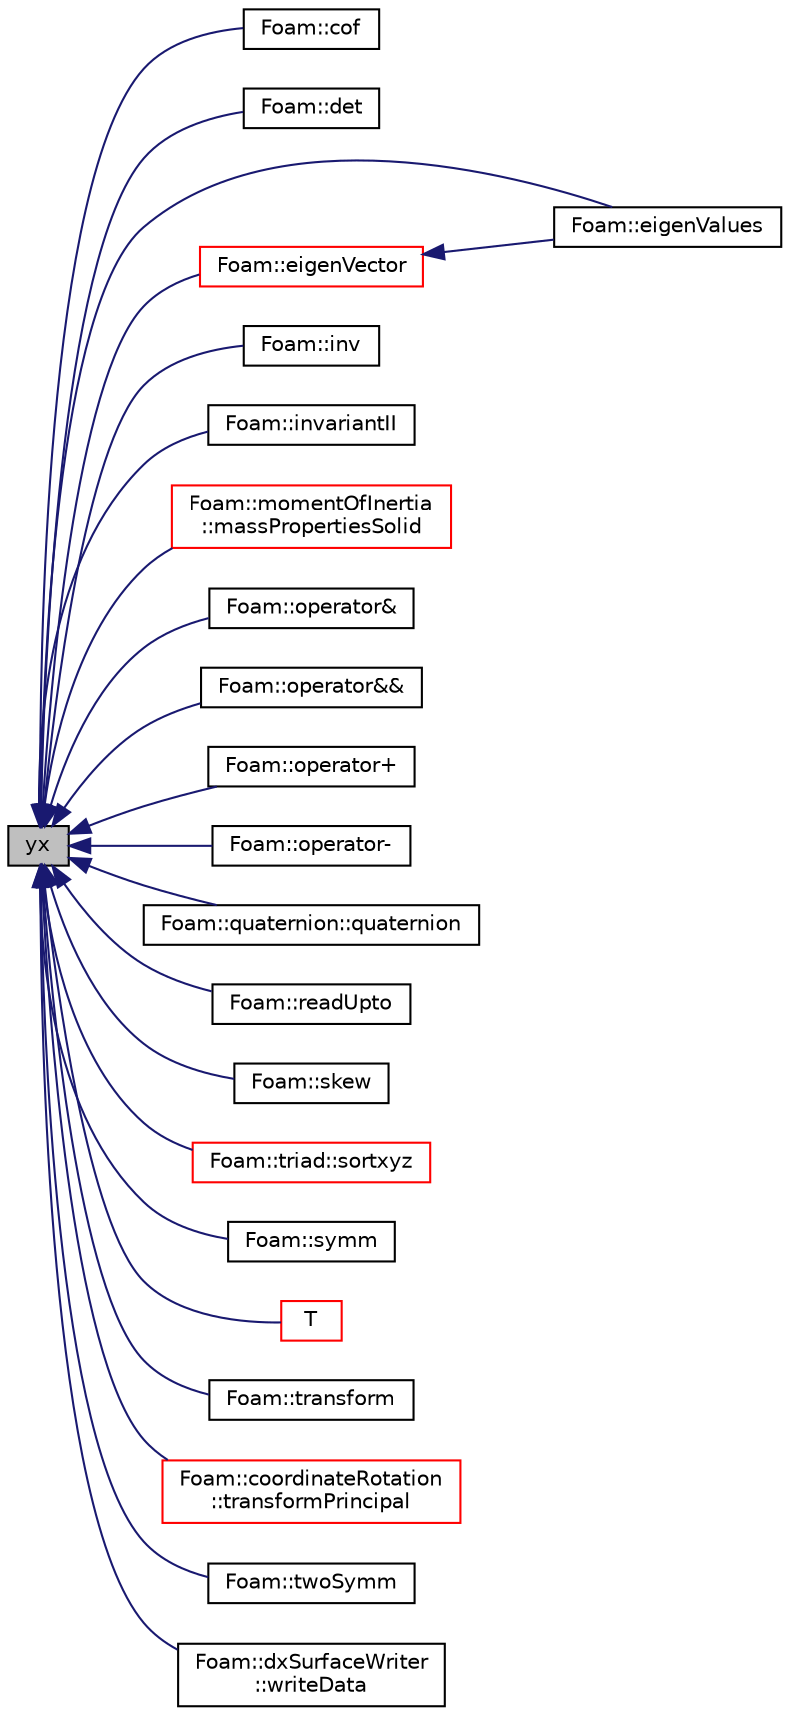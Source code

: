 digraph "yx"
{
  bgcolor="transparent";
  edge [fontname="Helvetica",fontsize="10",labelfontname="Helvetica",labelfontsize="10"];
  node [fontname="Helvetica",fontsize="10",shape=record];
  rankdir="LR";
  Node1 [label="yx",height=0.2,width=0.4,color="black", fillcolor="grey75", style="filled", fontcolor="black"];
  Node1 -> Node2 [dir="back",color="midnightblue",fontsize="10",style="solid",fontname="Helvetica"];
  Node2 [label="Foam::cof",height=0.2,width=0.4,color="black",URL="$a10742.html#ad125526a422e2bd9c6e5c5f4a317af26",tooltip="Return the cofactor tensor of a tensor. "];
  Node1 -> Node3 [dir="back",color="midnightblue",fontsize="10",style="solid",fontname="Helvetica"];
  Node3 [label="Foam::det",height=0.2,width=0.4,color="black",URL="$a10742.html#a1d843934098e732c7ab3f36774a0abc9",tooltip="Return the determinant of a tensor. "];
  Node1 -> Node4 [dir="back",color="midnightblue",fontsize="10",style="solid",fontname="Helvetica"];
  Node4 [label="Foam::eigenValues",height=0.2,width=0.4,color="black",URL="$a10742.html#a439ae805cc773abe7c94178cce4f5ba3"];
  Node1 -> Node5 [dir="back",color="midnightblue",fontsize="10",style="solid",fontname="Helvetica"];
  Node5 [label="Foam::eigenVector",height=0.2,width=0.4,color="red",URL="$a10742.html#aed8ccde72af25f41d76277dffa26abad"];
  Node5 -> Node4 [dir="back",color="midnightblue",fontsize="10",style="solid",fontname="Helvetica"];
  Node1 -> Node6 [dir="back",color="midnightblue",fontsize="10",style="solid",fontname="Helvetica"];
  Node6 [label="Foam::inv",height=0.2,width=0.4,color="black",URL="$a10742.html#a185b4212d0617ccfaa1efdff22eadf64",tooltip="Return the inverse of a tensor given the determinant. "];
  Node1 -> Node7 [dir="back",color="midnightblue",fontsize="10",style="solid",fontname="Helvetica"];
  Node7 [label="Foam::invariantII",height=0.2,width=0.4,color="black",URL="$a10742.html#a98d83dc4e3c2ffaf3b1d62c5802a0c4d",tooltip="Return the 2nd invariant of a tensor. "];
  Node1 -> Node8 [dir="back",color="midnightblue",fontsize="10",style="solid",fontname="Helvetica"];
  Node8 [label="Foam::momentOfInertia\l::massPropertiesSolid",height=0.2,width=0.4,color="red",URL="$a01528.html#ac948fad3ba413d57d196458b12848db1"];
  Node1 -> Node9 [dir="back",color="midnightblue",fontsize="10",style="solid",fontname="Helvetica"];
  Node9 [label="Foam::operator&",height=0.2,width=0.4,color="black",URL="$a10742.html#a52c4fbc41e8b1403cb438a86b82793fa",tooltip="Inner-product between a diagonal tensor and a tensor. "];
  Node1 -> Node10 [dir="back",color="midnightblue",fontsize="10",style="solid",fontname="Helvetica"];
  Node10 [label="Foam::operator&&",height=0.2,width=0.4,color="black",URL="$a10742.html#a0ee00026139fbccfa393a13788960b75",tooltip="Double-dot-product between a symmetric tensor and a tensor. "];
  Node1 -> Node11 [dir="back",color="midnightblue",fontsize="10",style="solid",fontname="Helvetica"];
  Node11 [label="Foam::operator+",height=0.2,width=0.4,color="black",URL="$a10742.html#afd3ddb9840be2a7ca902615359e3283e"];
  Node1 -> Node12 [dir="back",color="midnightblue",fontsize="10",style="solid",fontname="Helvetica"];
  Node12 [label="Foam::operator-",height=0.2,width=0.4,color="black",URL="$a10742.html#a2c7fb7bc3807efdfd0a5456730bc84fc"];
  Node1 -> Node13 [dir="back",color="midnightblue",fontsize="10",style="solid",fontname="Helvetica"];
  Node13 [label="Foam::quaternion::quaternion",height=0.2,width=0.4,color="black",URL="$a02058.html#ac16a816cff3e72c4375a6602b025d5ed",tooltip="Construct a quaternion from a rotation tensor. "];
  Node1 -> Node14 [dir="back",color="midnightblue",fontsize="10",style="solid",fontname="Helvetica"];
  Node14 [label="Foam::readUpto",height=0.2,width=0.4,color="black",URL="$a10742.html#adebc6d49ebf4c5b9e97e0e2f96d4c493"];
  Node1 -> Node15 [dir="back",color="midnightblue",fontsize="10",style="solid",fontname="Helvetica"];
  Node15 [label="Foam::skew",height=0.2,width=0.4,color="black",URL="$a10742.html#a8d07a2155a82c401a120a0f2ae2d1440",tooltip="Return the skew-symmetric part of a tensor. "];
  Node1 -> Node16 [dir="back",color="midnightblue",fontsize="10",style="solid",fontname="Helvetica"];
  Node16 [label="Foam::triad::sortxyz",height=0.2,width=0.4,color="red",URL="$a02684.html#a484a8acdc9d2a8026bfdb1863f55544a",tooltip="Sort the axes such that they are closest to the x, y and z axes. "];
  Node1 -> Node17 [dir="back",color="midnightblue",fontsize="10",style="solid",fontname="Helvetica"];
  Node17 [label="Foam::symm",height=0.2,width=0.4,color="black",URL="$a10742.html#a247f64ca032aa6fa7a54701f5785db53",tooltip="Return the symmetric part of a tensor. "];
  Node1 -> Node18 [dir="back",color="midnightblue",fontsize="10",style="solid",fontname="Helvetica"];
  Node18 [label="T",height=0.2,width=0.4,color="red",URL="$a02571.html#acb64fa59a8bd0a9ca4e1ba42c7387263",tooltip="Transpose. "];
  Node1 -> Node19 [dir="back",color="midnightblue",fontsize="10",style="solid",fontname="Helvetica"];
  Node19 [label="Foam::transform",height=0.2,width=0.4,color="black",URL="$a10742.html#a2398526b38a4e70fd5c67cbfd9139fc0"];
  Node1 -> Node20 [dir="back",color="midnightblue",fontsize="10",style="solid",fontname="Helvetica"];
  Node20 [label="Foam::coordinateRotation\l::transformPrincipal",height=0.2,width=0.4,color="red",URL="$a00406.html#a241ca7c5ec67a9cd7c100e28024c3e0d",tooltip="Transform principal. "];
  Node1 -> Node21 [dir="back",color="midnightblue",fontsize="10",style="solid",fontname="Helvetica"];
  Node21 [label="Foam::twoSymm",height=0.2,width=0.4,color="black",URL="$a10742.html#a1f61956bd0d628e84789584e7564ac59",tooltip="Return twice the symmetric part of a tensor. "];
  Node1 -> Node22 [dir="back",color="midnightblue",fontsize="10",style="solid",fontname="Helvetica"];
  Node22 [label="Foam::dxSurfaceWriter\l::writeData",height=0.2,width=0.4,color="black",URL="$a00594.html#af3b96bf02d1b0925c325805a3b29ccfa"];
}
